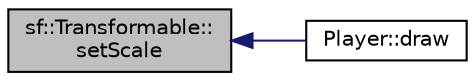 digraph "sf::Transformable::setScale"
{
  edge [fontname="Helvetica",fontsize="10",labelfontname="Helvetica",labelfontsize="10"];
  node [fontname="Helvetica",fontsize="10",shape=record];
  rankdir="LR";
  Node37 [label="sf::Transformable::\lsetScale",height=0.2,width=0.4,color="black", fillcolor="grey75", style="filled", fontcolor="black"];
  Node37 -> Node38 [dir="back",color="midnightblue",fontsize="10",style="solid"];
  Node38 [label="Player::draw",height=0.2,width=0.4,color="black", fillcolor="white", style="filled",URL="$class_player.html#a0ca934f76860c378cd991a8a32f27edd",tooltip="Draw the object to a render target. "];
}
